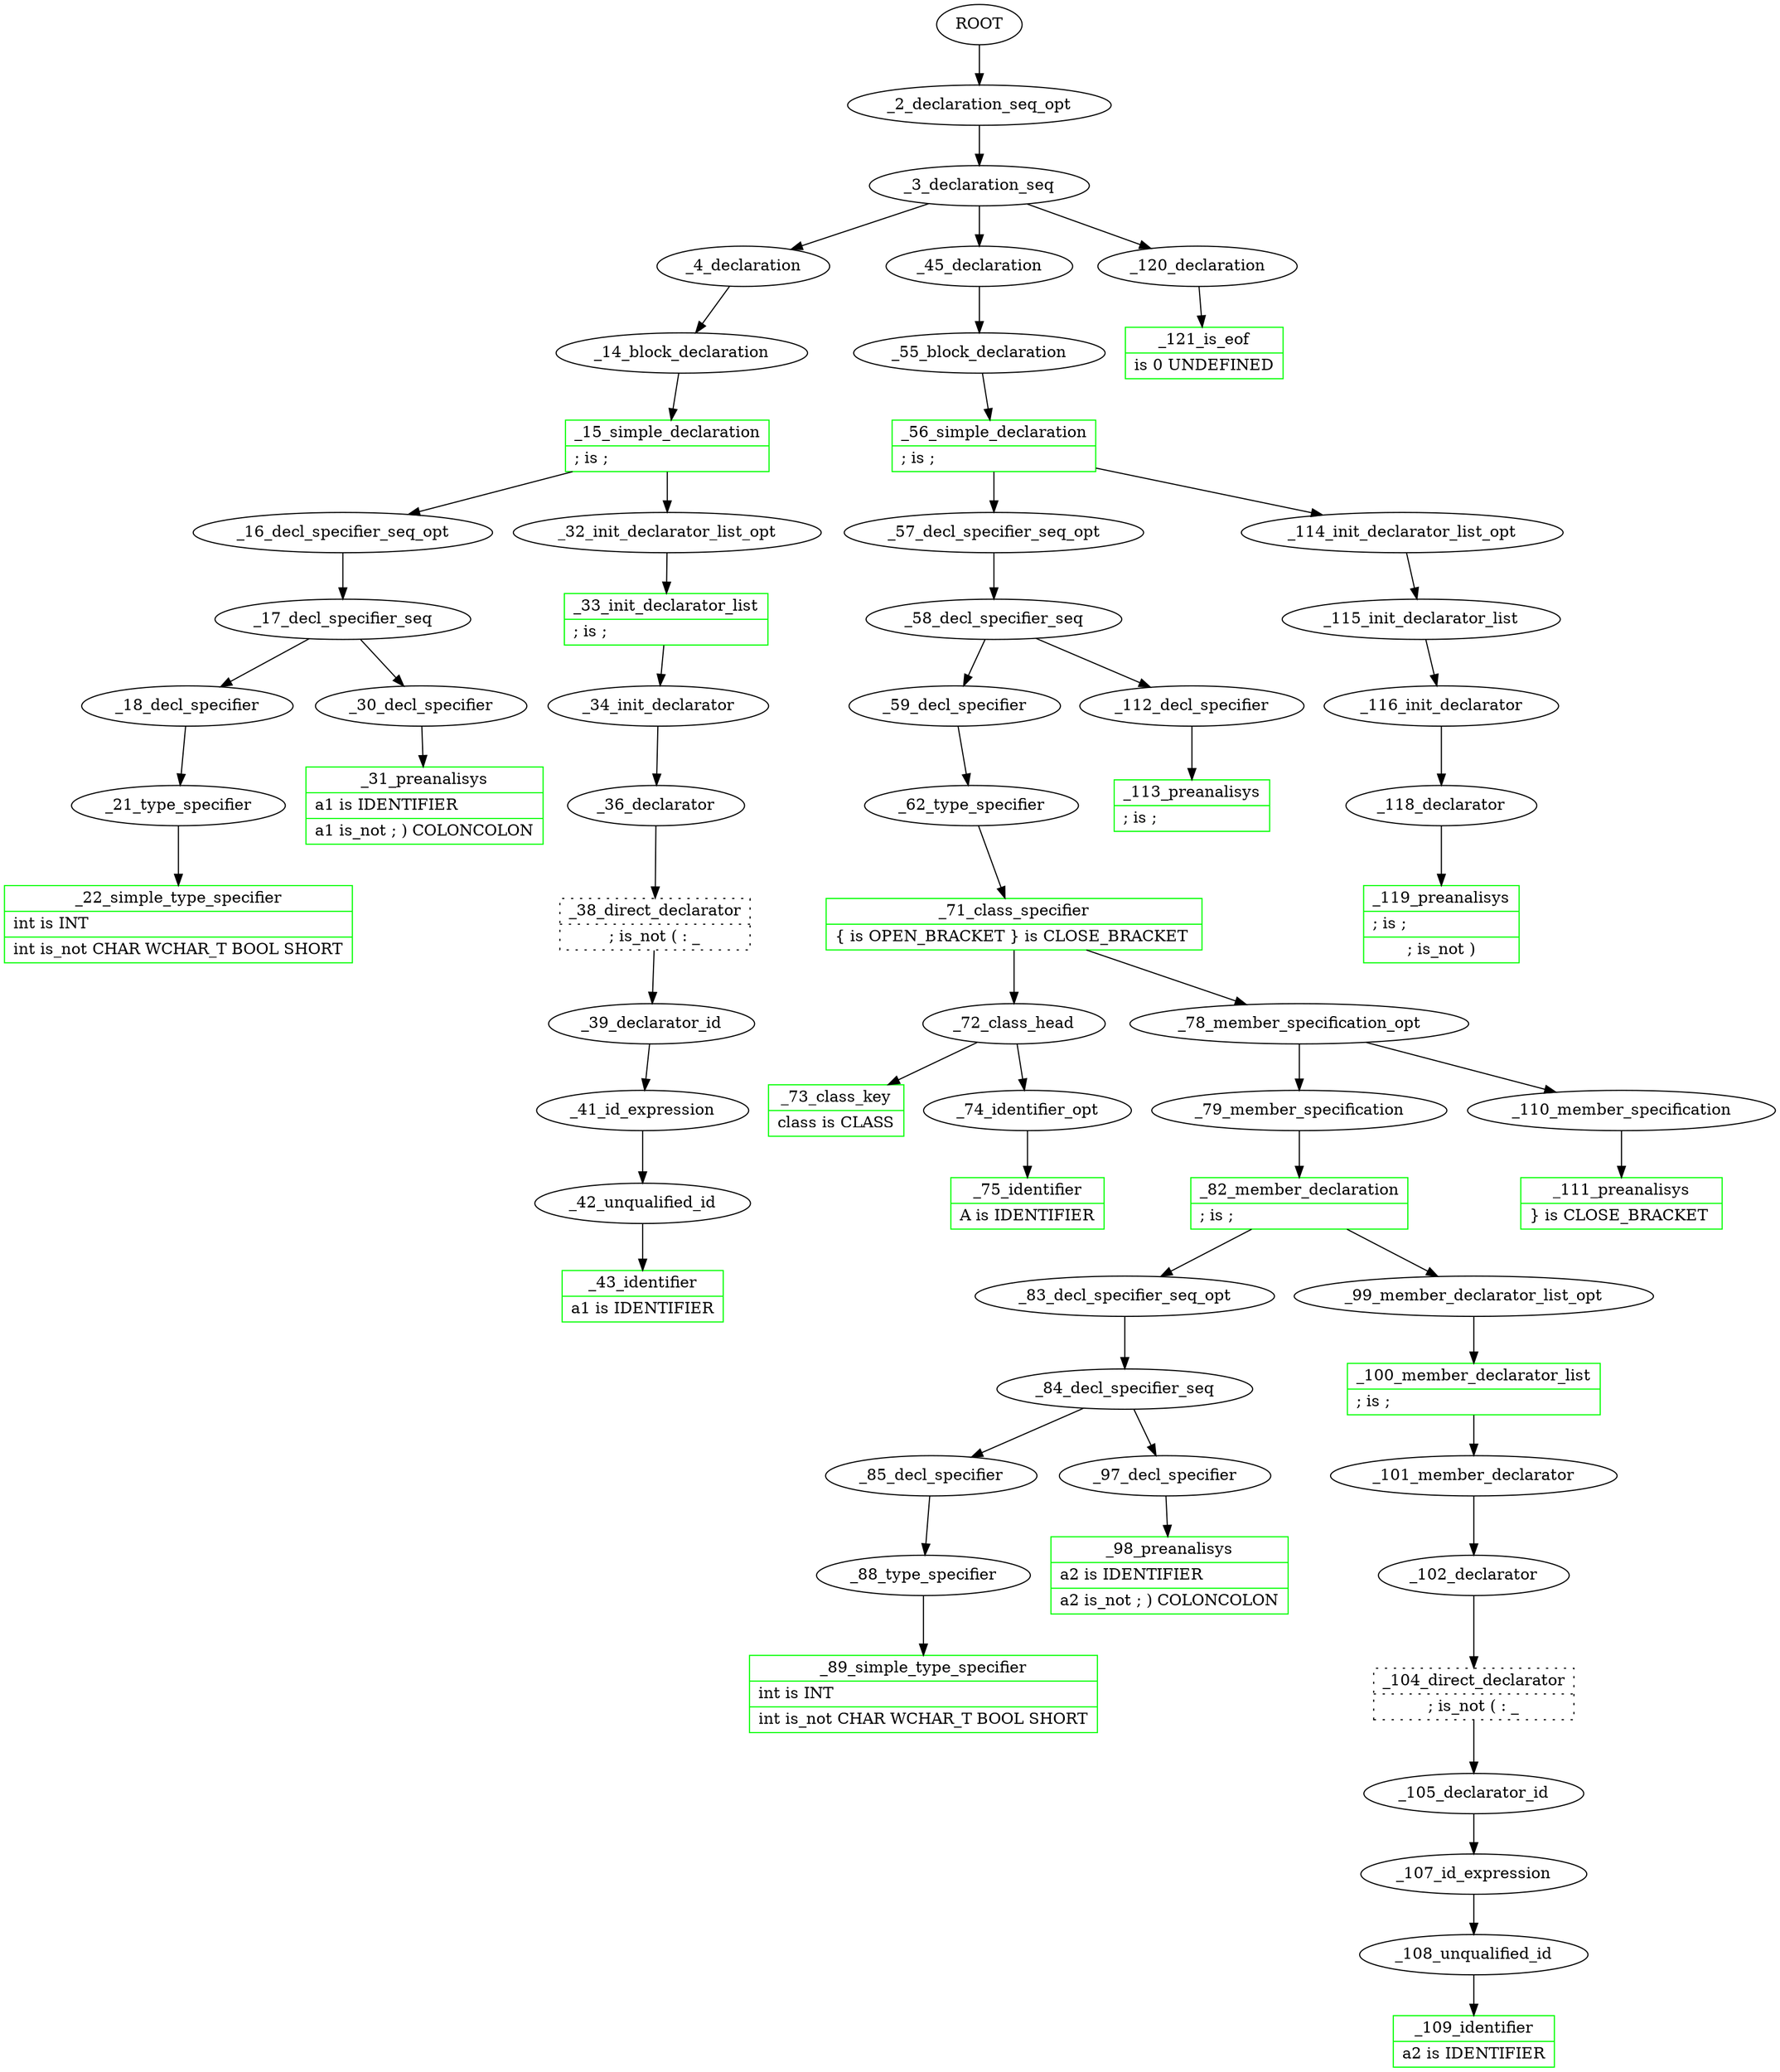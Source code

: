 /*
 cat /home/hevia/working/abidos_cpp/processor/test_out//trace_book_02.cpp.gv | dot -Tpng > /home/hevia/working/abidos_cpp/processor/test_out//trace_book_02.cpp.gv.png
*/
digraph G {
  ROOT[label="ROOT"]
  _2_declaration_seq_opt[URL="declaration_seq_opt[/home/hevia/working/abidos_cpp/processor/src/parser_descent_rules.cpp:2450]", label="_2_declaration_seq_opt"]
  _3_declaration_seq[URL="declaration_seq[/home/hevia/working/abidos_cpp/processor/src/parser_descent_rules.cpp:540]", label="_3_declaration_seq"]
  _4_declaration[URL="declaration[/home/hevia/working/abidos_cpp/processor/src/parser_descent_rules.cpp:564]", label="_4_declaration"]
//  _5_is_eof[URL="is_eof[/home/hevia/working/abidos_cpp/processor/src/parser_descent.cpp:384]", label="{_5_is_eof|int\ is_not EOF}", shape="record", color=black, style=dotted]
//  _6_extern_c[URL="extern_c[/home/hevia/working/abidos_cpp/processor/src/parser_descent_rules.cpp:87]", label="{_6_extern_c|int\ is_not EXTERN}", shape="record", color=black, style=dotted]
//  _7_preprocessor[URL="preprocessor[/home/hevia/working/abidos_cpp/processor/src/parser_descent_preprocessor.cpp:175]", label="_7_preprocessor"]
//  _8_preprocessor_define[URL="preprocessor_define[/home/hevia/working/abidos_cpp/processor/src/parser_descent_preprocessor.cpp:273]", label="{_8_preprocessor_define|int\ is_not #}", shape="record", color=black, style=dotted]
//  _9_preprocessor_include[URL="preprocessor_include[/home/hevia/working/abidos_cpp/processor/src/parser_descent_preprocessor.cpp:210]", label="{_9_preprocessor_include|int\ is_not #}", shape="record", color=black, style=dotted]
//  _10_preprocessor_ifndef[URL="preprocessor_ifndef[/home/hevia/working/abidos_cpp/processor/src/parser_descent_preprocessor.cpp:319]", label="{_10_preprocessor_ifndef|int\ is_not #}", shape="record", color=black, style=dotted]
//  _11_preprocessor_endif[URL="preprocessor_endif[/home/hevia/working/abidos_cpp/processor/src/parser_descent_preprocessor.cpp:383]", label="{_11_preprocessor_endif|int\ is_not #}", shape="record", color=black, style=dotted]
//  _12_preprocessor_other_dummy[URL="preprocessor_other_dummy[/home/hevia/working/abidos_cpp/processor/src/parser_descent_preprocessor.cpp:408]", label="{_12_preprocessor_other_dummy|int\ is_not #}", shape="record", color=black, style=dotted]
//  _13_template_declaration[URL="template_declaration[/home/hevia/working/abidos_cpp/processor/src/parser_descent_rules.cpp:2161]", label="{_13_template_declaration|int\ is_not TEMPLATE}", shape="record", color=black, style=dotted]
  _14_block_declaration[URL="block_declaration[/home/hevia/working/abidos_cpp/processor/src/parser_descent_rules.cpp:616]", label="_14_block_declaration"]
  _15_simple_declaration[URL="simple_declaration[/home/hevia/working/abidos_cpp/processor/src/parser_descent_rules.cpp:637]", label="{_15_simple_declaration|; is  ; \l}", shape="record", color=green]
  _16_decl_specifier_seq_opt[URL="decl_specifier_seq_opt[/home/hevia/working/abidos_cpp/processor/src/parser_descent_rules.cpp:2487]", label="_16_decl_specifier_seq_opt"]
  _17_decl_specifier_seq[URL="decl_specifier_seq[/home/hevia/working/abidos_cpp/processor/src/parser_descent_rules.cpp:689]", label="_17_decl_specifier_seq"]
  _18_decl_specifier[URL="decl_specifier[/home/hevia/working/abidos_cpp/processor/src/parser_descent_rules.cpp:717]", label="_18_decl_specifier"]
//  _19_preanalisys[URL="preanalisys[/home/hevia/working/abidos_cpp/processor/src/parser_descent.cpp:408]", label="{_19_preanalisys|int\ is_not ;\ )\ COLONCOLON\ IDENTIFIER\ ~\ #}", shape="record", color=black, style=dotted]
//  _20_storage_class_specifier[URL="storage_class_specifier[/home/hevia/working/abidos_cpp/processor/src/parser_descent_rules.cpp:861]", label="{_20_storage_class_specifier|int\ is_not AUTO\ REGISTER\ STATIC\ EXTERN\ MUTABLE}", shape="record", color=black, style=dotted]
  _21_type_specifier[URL="type_specifier[/home/hevia/working/abidos_cpp/processor/src/parser_descent_rules.cpp:883]", label="_21_type_specifier"]
  _22_simple_type_specifier[URL="simple_type_specifier[/home/hevia/working/abidos_cpp/processor/src/parser_descent_rules.cpp:940]", label="{_22_simple_type_specifier|int is INT\l|int\ is_not CHAR\ WCHAR_T\ BOOL\ SHORT}", shape="record", color=green]
//  _23_type_name[URL="type_name[/home/hevia/working/abidos_cpp/processor/src/parser_descent_rules.cpp:1158]", label="_23_type_name"]
//  _24_class_name[URL="class_name[/home/hevia/working/abidos_cpp/processor/src/parser_descent_rules.cpp:310]", label="{_24_class_name|int\ is_not CLASS_NAME}", shape="record", color=black, style=dotted]
//  _25_enum_name[URL="enum_name[/home/hevia/working/abidos_cpp/processor/src/parser_descent_rules.cpp:349]", label="{_25_enum_name|int\ is_not ENUM\ ENUM_NAME}", shape="record", color=black, style=dotted]
//  _26_typedef_name[URL="typedef_name[/home/hevia/working/abidos_cpp/processor/src/parser_descent_rules.cpp:289]", label="{_26_typedef_name|int\ is_not TYPEDEF_NAME}", shape="record", color=black, style=dotted]
//  _27_nested_name_specifier[URL="nested_name_specifier[/home/hevia/working/abidos_cpp/processor/src/parser_descent_rules.cpp:226]", label="{_27_nested_name_specifier|int\ is_not CLASS_NAME\ NAMESPACE_NAME\ TEMPLATE_NAME}", shape="record", color=black, style=dotted]
//  _28_template_id[URL="template_id[/home/hevia/working/abidos_cpp/processor/src/parser_descent_rules.cpp:2309]", label="_28_template_id"]
//  _29_template_name[URL="template_name[/home/hevia/working/abidos_cpp/processor/src/parser_descent_rules.cpp:376]", label="{_29_template_name|int\ is_not TEMPLATE_NAME}", shape="record", color=black, style=dotted]
  _30_decl_specifier[URL="decl_specifier[/home/hevia/working/abidos_cpp/processor/src/parser_descent_rules.cpp:717]", label="_30_decl_specifier"]
  _31_preanalisys[URL="preanalisys[/home/hevia/working/abidos_cpp/processor/src/parser_descent.cpp:408]", label="{_31_preanalisys|a1 is IDENTIFIER\l|a1\ is_not ;\ )\ COLONCOLON}", shape="record", color=green]
  _32_init_declarator_list_opt[URL="init_declarator_list_opt[/home/hevia/working/abidos_cpp/processor/src/parser_descent_rules.cpp:2510]", label="_32_init_declarator_list_opt"]
  _33_init_declarator_list[URL="init_declarator_list[/home/hevia/working/abidos_cpp/processor/src/parser_descent_rules.cpp:2665]", label="{_33_init_declarator_list|; is  ; \l}", shape="record", color=green]
  _34_init_declarator[URL="init_declarator[/home/hevia/working/abidos_cpp/processor/src/parser_descent_rules.cpp:2703]", label="_34_init_declarator"]
//  _35_ptr_specifier[URL="ptr_specifier[/home/hevia/working/abidos_cpp/processor/src/parser_descent_rules.cpp:1107]", label="{_35_ptr_specifier|a1\ is_not *\ &}", shape="record", color=black, style=dotted]
  _36_declarator[URL="declarator[/home/hevia/working/abidos_cpp/processor/src/parser_descent_rules.cpp:2747]", label="_36_declarator"]
//  _37_preanalisys[URL="preanalisys[/home/hevia/working/abidos_cpp/processor/src/parser_descent.cpp:408]", label="{_37_preanalisys|a1\ is_not )\ ;}", shape="record", color=black, style=dotted]
  _38_direct_declarator[URL="direct_declarator[/home/hevia/working/abidos_cpp/processor/src/parser_descent_rules.cpp:2796]", label="{_38_direct_declarator|;\ is_not (\ \:\ \_}", shape="record", color=black, style=dotted]
  _39_declarator_id[URL="declarator_id[/home/hevia/working/abidos_cpp/processor/src/parser_descent_rules.cpp:3036]", label="_39_declarator_id"]
//  _40_COLONCOLON_opt[URL="COLONCOLON_opt[/home/hevia/working/abidos_cpp/processor/src/parser_descent_rules.cpp:2468]", label="{_40_COLONCOLON_opt|a1\ is_not COLONCOLON}", shape="record", color=black, style=dotted]
  _41_id_expression[URL="id_expression[/home/hevia/working/abidos_cpp/processor/src/parser_descent_rules.cpp:129]", label="_41_id_expression"]
  _42_unqualified_id[URL="unqualified_id[/home/hevia/working/abidos_cpp/processor/src/parser_descent_rules.cpp:148]", label="_42_unqualified_id"]
  _43_identifier[URL="identifier[/home/hevia/working/abidos_cpp/processor/src/parser_descent_rules.cpp:398]", label="{_43_identifier|a1 is IDENTIFIER\l}", shape="record", color=green]
//  _44_initializer_dummy[label="{_44_initializer_dummy|;\ is_not =}", shape="record", color=black, style=dotted]
  _45_declaration[URL="declaration[/home/hevia/working/abidos_cpp/processor/src/parser_descent_rules.cpp:564]", label="_45_declaration"]
//  _46_is_eof[URL="is_eof[/home/hevia/working/abidos_cpp/processor/src/parser_descent.cpp:384]", label="{_46_is_eof|class\ is_not EOF}", shape="record", color=black, style=dotted]
//  _47_extern_c[URL="extern_c[/home/hevia/working/abidos_cpp/processor/src/parser_descent_rules.cpp:87]", label="{_47_extern_c|class\ is_not EXTERN}", shape="record", color=black, style=dotted]
//  _48_preprocessor[URL="preprocessor[/home/hevia/working/abidos_cpp/processor/src/parser_descent_preprocessor.cpp:175]", label="_48_preprocessor"]
//  _49_preprocessor_define[URL="preprocessor_define[/home/hevia/working/abidos_cpp/processor/src/parser_descent_preprocessor.cpp:273]", label="{_49_preprocessor_define|class\ is_not #}", shape="record", color=black, style=dotted]
//  _50_preprocessor_include[URL="preprocessor_include[/home/hevia/working/abidos_cpp/processor/src/parser_descent_preprocessor.cpp:210]", label="{_50_preprocessor_include|class\ is_not #}", shape="record", color=black, style=dotted]
//  _51_preprocessor_ifndef[URL="preprocessor_ifndef[/home/hevia/working/abidos_cpp/processor/src/parser_descent_preprocessor.cpp:319]", label="{_51_preprocessor_ifndef|class\ is_not #}", shape="record", color=black, style=dotted]
//  _52_preprocessor_endif[URL="preprocessor_endif[/home/hevia/working/abidos_cpp/processor/src/parser_descent_preprocessor.cpp:383]", label="{_52_preprocessor_endif|class\ is_not #}", shape="record", color=black, style=dotted]
//  _53_preprocessor_other_dummy[URL="preprocessor_other_dummy[/home/hevia/working/abidos_cpp/processor/src/parser_descent_preprocessor.cpp:408]", label="{_53_preprocessor_other_dummy|class\ is_not #}", shape="record", color=black, style=dotted]
//  _54_template_declaration[URL="template_declaration[/home/hevia/working/abidos_cpp/processor/src/parser_descent_rules.cpp:2161]", label="{_54_template_declaration|class\ is_not TEMPLATE}", shape="record", color=black, style=dotted]
  _55_block_declaration[URL="block_declaration[/home/hevia/working/abidos_cpp/processor/src/parser_descent_rules.cpp:616]", label="_55_block_declaration"]
  _56_simple_declaration[URL="simple_declaration[/home/hevia/working/abidos_cpp/processor/src/parser_descent_rules.cpp:637]", label="{_56_simple_declaration|; is  ; \l}", shape="record", color=green]
  _57_decl_specifier_seq_opt[URL="decl_specifier_seq_opt[/home/hevia/working/abidos_cpp/processor/src/parser_descent_rules.cpp:2487]", label="_57_decl_specifier_seq_opt"]
  _58_decl_specifier_seq[URL="decl_specifier_seq[/home/hevia/working/abidos_cpp/processor/src/parser_descent_rules.cpp:689]", label="_58_decl_specifier_seq"]
  _59_decl_specifier[URL="decl_specifier[/home/hevia/working/abidos_cpp/processor/src/parser_descent_rules.cpp:717]", label="_59_decl_specifier"]
//  _60_preanalisys[URL="preanalisys[/home/hevia/working/abidos_cpp/processor/src/parser_descent.cpp:408]", label="{_60_preanalisys|class\ is_not ;\ )\ COLONCOLON\ IDENTIFIER\ ~\ #}", shape="record", color=black, style=dotted]
//  _61_storage_class_specifier[URL="storage_class_specifier[/home/hevia/working/abidos_cpp/processor/src/parser_descent_rules.cpp:861]", label="{_61_storage_class_specifier|class\ is_not AUTO\ REGISTER\ STATIC\ EXTERN\ MUTABLE}", shape="record", color=black, style=dotted]
  _62_type_specifier[URL="type_specifier[/home/hevia/working/abidos_cpp/processor/src/parser_descent_rules.cpp:883]", label="_62_type_specifier"]
//  _63_simple_type_specifier[URL="simple_type_specifier[/home/hevia/working/abidos_cpp/processor/src/parser_descent_rules.cpp:940]", label="{_63_simple_type_specifier|class\ is_not CHAR\ WCHAR_T\ BOOL\ SHORT\ INT\ LONG\ SIGNED\ UNSIGNED\ FLOAT\ DOUBLE\ VOID}", shape="record", color=black, style=dotted]
//  _64_type_name[URL="type_name[/home/hevia/working/abidos_cpp/processor/src/parser_descent_rules.cpp:1158]", label="_64_type_name"]
//  _65_class_name[URL="class_name[/home/hevia/working/abidos_cpp/processor/src/parser_descent_rules.cpp:310]", label="{_65_class_name|class\ is_not CLASS_NAME}", shape="record", color=black, style=dotted]
//  _66_enum_name[URL="enum_name[/home/hevia/working/abidos_cpp/processor/src/parser_descent_rules.cpp:349]", label="{_66_enum_name|class\ is_not ENUM\ ENUM_NAME}", shape="record", color=black, style=dotted]
//  _67_typedef_name[URL="typedef_name[/home/hevia/working/abidos_cpp/processor/src/parser_descent_rules.cpp:289]", label="{_67_typedef_name|class\ is_not TYPEDEF_NAME}", shape="record", color=black, style=dotted]
//  _68_nested_name_specifier[URL="nested_name_specifier[/home/hevia/working/abidos_cpp/processor/src/parser_descent_rules.cpp:226]", label="{_68_nested_name_specifier|class\ is_not CLASS_NAME\ NAMESPACE_NAME\ TEMPLATE_NAME}", shape="record", color=black, style=dotted]
//  _69_template_id[URL="template_id[/home/hevia/working/abidos_cpp/processor/src/parser_descent_rules.cpp:2309]", label="_69_template_id"]
//  _70_template_name[URL="template_name[/home/hevia/working/abidos_cpp/processor/src/parser_descent_rules.cpp:376]", label="{_70_template_name|class\ is_not TEMPLATE_NAME}", shape="record", color=black, style=dotted]
  _71_class_specifier[URL="class_specifier[/home/hevia/working/abidos_cpp/processor/src/parser_descent_rules.cpp:1375]", label="{_71_class_specifier| \{  is  OPEN_BRACKET  \}  is  CLOSE_BRACKET \l}", shape="record", color=green]
  _72_class_head[URL="class_head[/home/hevia/working/abidos_cpp/processor/src/parser_descent_rules.cpp:1559]", label="_72_class_head"]
  _73_class_key[URL="class_key[/home/hevia/working/abidos_cpp/processor/src/parser_descent_rules.cpp:1585]", label="{_73_class_key|class is CLASS\l}", shape="record", color=green]
  _74_identifier_opt[URL="identifier_opt[/home/hevia/working/abidos_cpp/processor/src/parser_descent_rules.cpp:2521]", label="_74_identifier_opt"]
  _75_identifier[URL="identifier[/home/hevia/working/abidos_cpp/processor/src/parser_descent_rules.cpp:398]", label="{_75_identifier|A is IDENTIFIER\l}", shape="record", color=green]
//  _76_base_clause_opt[URL="base_clause_opt[/home/hevia/working/abidos_cpp/processor/src/parser_descent_rules.cpp:2638]", label="_76_base_clause_opt"]
//  _77_base_clause[URL="base_clause[/home/hevia/working/abidos_cpp/processor/src/parser_descent_rules.cpp:1800]", label="{_77_base_clause| \{ \ is_not \:}", shape="record", color=black, style=dotted]
  _78_member_specification_opt[URL="member_specification_opt[/home/hevia/working/abidos_cpp/processor/src/parser_descent_rules.cpp:2621]", label="_78_member_specification_opt"]
  _79_member_specification[URL="member_specification[/home/hevia/working/abidos_cpp/processor/src/parser_descent_rules.cpp:1624]", label="_79_member_specification"]
//  _80_preanalisys[URL="preanalisys[/home/hevia/working/abidos_cpp/processor/src/parser_descent.cpp:408]", label="{_80_preanalisys|int\ is_not \_}", shape="record", color=black, style=dotted]
//  _81_access_specifier[URL="access_specifier[/home/hevia/working/abidos_cpp/processor/src/parser_descent_rules.cpp:1897]", label="{_81_access_specifier|int\ is_not PRIVATE\ PROTECTED\ PUBLIC}", shape="record", color=black, style=dotted]
  _82_member_declaration[URL="member_declaration[/home/hevia/working/abidos_cpp/processor/src/parser_descent_rules.cpp:1660]", label="{_82_member_declaration|; is  ; \l}", shape="record", color=green]
  _83_decl_specifier_seq_opt[URL="decl_specifier_seq_opt[/home/hevia/working/abidos_cpp/processor/src/parser_descent_rules.cpp:2487]", label="_83_decl_specifier_seq_opt"]
  _84_decl_specifier_seq[URL="decl_specifier_seq[/home/hevia/working/abidos_cpp/processor/src/parser_descent_rules.cpp:689]", label="_84_decl_specifier_seq"]
  _85_decl_specifier[URL="decl_specifier[/home/hevia/working/abidos_cpp/processor/src/parser_descent_rules.cpp:717]", label="_85_decl_specifier"]
//  _86_preanalisys[URL="preanalisys[/home/hevia/working/abidos_cpp/processor/src/parser_descent.cpp:408]", label="{_86_preanalisys|int\ is_not ;\ )\ COLONCOLON\ IDENTIFIER\ ~\ #}", shape="record", color=black, style=dotted]
//  _87_storage_class_specifier[URL="storage_class_specifier[/home/hevia/working/abidos_cpp/processor/src/parser_descent_rules.cpp:861]", label="{_87_storage_class_specifier|int\ is_not AUTO\ REGISTER\ STATIC\ EXTERN\ MUTABLE}", shape="record", color=black, style=dotted]
  _88_type_specifier[URL="type_specifier[/home/hevia/working/abidos_cpp/processor/src/parser_descent_rules.cpp:883]", label="_88_type_specifier"]
  _89_simple_type_specifier[URL="simple_type_specifier[/home/hevia/working/abidos_cpp/processor/src/parser_descent_rules.cpp:940]", label="{_89_simple_type_specifier|int is INT\l|int\ is_not CHAR\ WCHAR_T\ BOOL\ SHORT}", shape="record", color=green]
//  _90_type_name[URL="type_name[/home/hevia/working/abidos_cpp/processor/src/parser_descent_rules.cpp:1158]", label="_90_type_name"]
//  _91_class_name[URL="class_name[/home/hevia/working/abidos_cpp/processor/src/parser_descent_rules.cpp:310]", label="{_91_class_name|int\ is_not CLASS_NAME}", shape="record", color=black, style=dotted]
//  _92_enum_name[URL="enum_name[/home/hevia/working/abidos_cpp/processor/src/parser_descent_rules.cpp:349]", label="{_92_enum_name|int\ is_not ENUM\ ENUM_NAME}", shape="record", color=black, style=dotted]
//  _93_typedef_name[URL="typedef_name[/home/hevia/working/abidos_cpp/processor/src/parser_descent_rules.cpp:289]", label="{_93_typedef_name|int\ is_not TYPEDEF_NAME}", shape="record", color=black, style=dotted]
//  _94_nested_name_specifier[URL="nested_name_specifier[/home/hevia/working/abidos_cpp/processor/src/parser_descent_rules.cpp:226]", label="{_94_nested_name_specifier|int\ is_not CLASS_NAME\ NAMESPACE_NAME\ TEMPLATE_NAME}", shape="record", color=black, style=dotted]
//  _95_template_id[URL="template_id[/home/hevia/working/abidos_cpp/processor/src/parser_descent_rules.cpp:2309]", label="_95_template_id"]
//  _96_template_name[URL="template_name[/home/hevia/working/abidos_cpp/processor/src/parser_descent_rules.cpp:376]", label="{_96_template_name|int\ is_not TEMPLATE_NAME}", shape="record", color=black, style=dotted]
  _97_decl_specifier[URL="decl_specifier[/home/hevia/working/abidos_cpp/processor/src/parser_descent_rules.cpp:717]", label="_97_decl_specifier"]
  _98_preanalisys[URL="preanalisys[/home/hevia/working/abidos_cpp/processor/src/parser_descent.cpp:408]", label="{_98_preanalisys|a2 is IDENTIFIER\l|a2\ is_not ;\ )\ COLONCOLON}", shape="record", color=green]
  _99_member_declarator_list_opt[URL="member_declarator_list_opt[/home/hevia/working/abidos_cpp/processor/src/parser_descent_rules.cpp:2649]", label="_99_member_declarator_list_opt"]
  _100_member_declarator_list[URL="member_declarator_list[/home/hevia/working/abidos_cpp/processor/src/parser_descent_rules.cpp:1728]", label="{_100_member_declarator_list|; is  ; \l}", shape="record", color=green]
  _101_member_declarator[URL="member_declarator[/home/hevia/working/abidos_cpp/processor/src/parser_descent_rules.cpp:1768]", label="_101_member_declarator"]
  _102_declarator[URL="declarator[/home/hevia/working/abidos_cpp/processor/src/parser_descent_rules.cpp:2747]", label="_102_declarator"]
//  _103_preanalisys[URL="preanalisys[/home/hevia/working/abidos_cpp/processor/src/parser_descent.cpp:408]", label="{_103_preanalisys|a2\ is_not )\ ;}", shape="record", color=black, style=dotted]
  _104_direct_declarator[URL="direct_declarator[/home/hevia/working/abidos_cpp/processor/src/parser_descent_rules.cpp:2796]", label="{_104_direct_declarator|;\ is_not (\ \:\ \_}", shape="record", color=black, style=dotted]
  _105_declarator_id[URL="declarator_id[/home/hevia/working/abidos_cpp/processor/src/parser_descent_rules.cpp:3036]", label="_105_declarator_id"]
//  _106_COLONCOLON_opt[URL="COLONCOLON_opt[/home/hevia/working/abidos_cpp/processor/src/parser_descent_rules.cpp:2468]", label="{_106_COLONCOLON_opt|a2\ is_not COLONCOLON}", shape="record", color=black, style=dotted]
  _107_id_expression[URL="id_expression[/home/hevia/working/abidos_cpp/processor/src/parser_descent_rules.cpp:129]", label="_107_id_expression"]
  _108_unqualified_id[URL="unqualified_id[/home/hevia/working/abidos_cpp/processor/src/parser_descent_rules.cpp:148]", label="_108_unqualified_id"]
  _109_identifier[URL="identifier[/home/hevia/working/abidos_cpp/processor/src/parser_descent_rules.cpp:398]", label="{_109_identifier|a2 is IDENTIFIER\l}", shape="record", color=green]
  _110_member_specification[URL="member_specification[/home/hevia/working/abidos_cpp/processor/src/parser_descent_rules.cpp:1624]", label="_110_member_specification"]
  _111_preanalisys[URL="preanalisys[/home/hevia/working/abidos_cpp/processor/src/parser_descent.cpp:408]", label="{_111_preanalisys| \}  is  CLOSE_BRACKET \l}", shape="record", color=green]
  _112_decl_specifier[URL="decl_specifier[/home/hevia/working/abidos_cpp/processor/src/parser_descent_rules.cpp:717]", label="_112_decl_specifier"]
  _113_preanalisys[URL="preanalisys[/home/hevia/working/abidos_cpp/processor/src/parser_descent.cpp:408]", label="{_113_preanalisys|; is  ; \l}", shape="record", color=green]
  _114_init_declarator_list_opt[URL="init_declarator_list_opt[/home/hevia/working/abidos_cpp/processor/src/parser_descent_rules.cpp:2510]", label="_114_init_declarator_list_opt"]
  _115_init_declarator_list[URL="init_declarator_list[/home/hevia/working/abidos_cpp/processor/src/parser_descent_rules.cpp:2665]", label="_115_init_declarator_list"]
  _116_init_declarator[URL="init_declarator[/home/hevia/working/abidos_cpp/processor/src/parser_descent_rules.cpp:2703]", label="_116_init_declarator"]
//  _117_ptr_specifier[URL="ptr_specifier[/home/hevia/working/abidos_cpp/processor/src/parser_descent_rules.cpp:1107]", label="{_117_ptr_specifier|;\ is_not *\ &}", shape="record", color=black, style=dotted]
  _118_declarator[URL="declarator[/home/hevia/working/abidos_cpp/processor/src/parser_descent_rules.cpp:2747]", label="_118_declarator"]
  _119_preanalisys[URL="preanalisys[/home/hevia/working/abidos_cpp/processor/src/parser_descent.cpp:408]", label="{_119_preanalisys|; is  ; \l|;\ is_not )}", shape="record", color=green]
  _120_declaration[URL="declaration[/home/hevia/working/abidos_cpp/processor/src/parser_descent_rules.cpp:564]", label="_120_declaration"]
  _121_is_eof[URL="is_eof[/home/hevia/working/abidos_cpp/processor/src/parser_descent.cpp:384]", label="{_121_is_eof| is 0 UNDEFINED\l}", shape="record", color=green]
  ROOT->_2_declaration_seq_opt;
  _2_declaration_seq_opt->_3_declaration_seq;
  _3_declaration_seq->_4_declaration;
//  _4_declaration->_5_is_eof;
//  _4_declaration->_6_extern_c;
//  _4_declaration->_7_preprocessor;
//  _7_preprocessor->_8_preprocessor_define;
//  _7_preprocessor->_9_preprocessor_include;
//  _7_preprocessor->_10_preprocessor_ifndef;
//  _7_preprocessor->_11_preprocessor_endif;
//  _7_preprocessor->_12_preprocessor_other_dummy;
//  _4_declaration->_13_template_declaration;
  _4_declaration->_14_block_declaration;
  _14_block_declaration->_15_simple_declaration;
  _15_simple_declaration->_16_decl_specifier_seq_opt;
  _16_decl_specifier_seq_opt->_17_decl_specifier_seq;
  _17_decl_specifier_seq->_18_decl_specifier;
//  _18_decl_specifier->_19_preanalisys;
//  _18_decl_specifier->_20_storage_class_specifier;
  _18_decl_specifier->_21_type_specifier;
  _21_type_specifier->_22_simple_type_specifier;
//  _22_simple_type_specifier->_23_type_name;
//  _23_type_name->_24_class_name;
//  _23_type_name->_25_enum_name;
//  _23_type_name->_26_typedef_name;
//  _22_simple_type_specifier->_27_nested_name_specifier;
//  _22_simple_type_specifier->_28_template_id;
//  _28_template_id->_29_template_name;
  _17_decl_specifier_seq->_30_decl_specifier;
  _30_decl_specifier->_31_preanalisys;
  _15_simple_declaration->_32_init_declarator_list_opt;
  _32_init_declarator_list_opt->_33_init_declarator_list;
  _33_init_declarator_list->_34_init_declarator;
//  _34_init_declarator->_35_ptr_specifier;
  _34_init_declarator->_36_declarator;
//  _36_declarator->_37_preanalisys;
  _36_declarator->_38_direct_declarator;
  _38_direct_declarator->_39_declarator_id;
//  _39_declarator_id->_40_COLONCOLON_opt;
  _39_declarator_id->_41_id_expression;
  _41_id_expression->_42_unqualified_id;
  _42_unqualified_id->_43_identifier;
//  _34_init_declarator->_44_initializer_dummy;
  _3_declaration_seq->_45_declaration;
//  _45_declaration->_46_is_eof;
//  _45_declaration->_47_extern_c;
//  _45_declaration->_48_preprocessor;
//  _48_preprocessor->_49_preprocessor_define;
//  _48_preprocessor->_50_preprocessor_include;
//  _48_preprocessor->_51_preprocessor_ifndef;
//  _48_preprocessor->_52_preprocessor_endif;
//  _48_preprocessor->_53_preprocessor_other_dummy;
//  _45_declaration->_54_template_declaration;
  _45_declaration->_55_block_declaration;
  _55_block_declaration->_56_simple_declaration;
  _56_simple_declaration->_57_decl_specifier_seq_opt;
  _57_decl_specifier_seq_opt->_58_decl_specifier_seq;
  _58_decl_specifier_seq->_59_decl_specifier;
//  _59_decl_specifier->_60_preanalisys;
//  _59_decl_specifier->_61_storage_class_specifier;
  _59_decl_specifier->_62_type_specifier;
//  _62_type_specifier->_63_simple_type_specifier;
//  _63_simple_type_specifier->_64_type_name;
//  _64_type_name->_65_class_name;
//  _64_type_name->_66_enum_name;
//  _64_type_name->_67_typedef_name;
//  _63_simple_type_specifier->_68_nested_name_specifier;
//  _63_simple_type_specifier->_69_template_id;
//  _69_template_id->_70_template_name;
  _62_type_specifier->_71_class_specifier;
  _71_class_specifier->_72_class_head;
  _72_class_head->_73_class_key;
  _72_class_head->_74_identifier_opt;
  _74_identifier_opt->_75_identifier;
//  _72_class_head->_76_base_clause_opt;
//  _76_base_clause_opt->_77_base_clause;
  _71_class_specifier->_78_member_specification_opt;
  _78_member_specification_opt->_79_member_specification;
//  _79_member_specification->_80_preanalisys;
//  _79_member_specification->_81_access_specifier;
  _79_member_specification->_82_member_declaration;
  _82_member_declaration->_83_decl_specifier_seq_opt;
  _83_decl_specifier_seq_opt->_84_decl_specifier_seq;
  _84_decl_specifier_seq->_85_decl_specifier;
//  _85_decl_specifier->_86_preanalisys;
//  _85_decl_specifier->_87_storage_class_specifier;
  _85_decl_specifier->_88_type_specifier;
  _88_type_specifier->_89_simple_type_specifier;
//  _89_simple_type_specifier->_90_type_name;
//  _90_type_name->_91_class_name;
//  _90_type_name->_92_enum_name;
//  _90_type_name->_93_typedef_name;
//  _89_simple_type_specifier->_94_nested_name_specifier;
//  _89_simple_type_specifier->_95_template_id;
//  _95_template_id->_96_template_name;
  _84_decl_specifier_seq->_97_decl_specifier;
  _97_decl_specifier->_98_preanalisys;
  _82_member_declaration->_99_member_declarator_list_opt;
  _99_member_declarator_list_opt->_100_member_declarator_list;
  _100_member_declarator_list->_101_member_declarator;
  _101_member_declarator->_102_declarator;
//  _102_declarator->_103_preanalisys;
  _102_declarator->_104_direct_declarator;
  _104_direct_declarator->_105_declarator_id;
//  _105_declarator_id->_106_COLONCOLON_opt;
  _105_declarator_id->_107_id_expression;
  _107_id_expression->_108_unqualified_id;
  _108_unqualified_id->_109_identifier;
  _78_member_specification_opt->_110_member_specification;
  _110_member_specification->_111_preanalisys;
  _58_decl_specifier_seq->_112_decl_specifier;
  _112_decl_specifier->_113_preanalisys;
  _56_simple_declaration->_114_init_declarator_list_opt;
  _114_init_declarator_list_opt->_115_init_declarator_list;
  _115_init_declarator_list->_116_init_declarator;
//  _116_init_declarator->_117_ptr_specifier;
  _116_init_declarator->_118_declarator;
  _118_declarator->_119_preanalisys;
  _3_declaration_seq->_120_declaration;
  _120_declaration->_121_is_eof;
}
